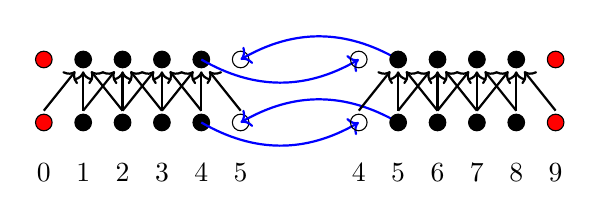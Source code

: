 \begin{tikzpicture}
  \draw[fill=red]   (0.0,-0.2) node[anchor=north] {0};
  \draw[fill=black] (0.5,-0.2) node[anchor=north] {1};
  \draw[fill=black] (1.0,-0.2) node[anchor=north] {2};
  \draw[fill=black] (1.5,-0.2) node[anchor=north] {3};
  \draw[fill=black] (2.0,-0.2) node[anchor=north] {4};
  \draw             (2.5,-0.2) node[anchor=north] {5};
  
  \draw             (4.0,-0.2) node[anchor=north] {4};
  \draw[fill=black] (4.5,-0.2) node[anchor=north] {5};
  \draw[fill=black] (5.0,-0.2) node[anchor=north] {6};
  \draw[fill=black] (5.5,-0.2) node[anchor=north] {7};
  \draw[fill=black] (6.0,-0.2) node[anchor=north] {8};
  \draw[fill=red]   (6.5,-0.2) node[anchor=north] {9};
  
  \draw[fill=red]   (0.0,0.2) circle (3pt);
  \draw[fill=black] (0.5,0.2) circle (3pt);
  \draw[fill=black] (1.0,0.2) circle (3pt);
  \draw[fill=black] (1.5,0.2) circle (3pt);
  \draw[fill=black] (2.0,0.2) circle (3pt);
  \draw             (2.5,0.2) circle (3pt);

  \draw[thick,blue,->] (2.0,0.2) to [out=-30,in=210] (4.0,0.2);
  \draw[thick,blue,->] (4.5,0.2) to [out=150,in=30] (2.5,0.2);
  
  \draw             (4.0,0.2) circle (3pt);
  \draw[fill=black] (4.5,0.2) circle (3pt);
  \draw[fill=black] (5.0,0.2) circle (3pt);
  \draw[fill=black] (5.5,0.2) circle (3pt);
  \draw[fill=black] (6.0,0.2) circle (3pt);
  \draw[fill=red]   (6.5,0.2) circle (3pt);

  \draw[fill=red]   (0.0,1.0) circle (3pt);
  \draw[fill=black] (0.5,1.0) circle (3pt);
  \draw[fill=black] (1.0,1.0) circle (3pt);
  \draw[fill=black] (1.5,1.0) circle (3pt);
  \draw[fill=black] (2.0,1.0) circle (3pt);
  \draw             (2.5,1.0) circle (3pt);

  \draw[thick,blue,->] (2.0,1.0) to [out=-30,in=210] (4.0,1.0);
  \draw[thick,blue,->] (4.5,1.0) to [out=150,in=30]  (2.5,1.0);
        
  \draw             (4.0,1.0) circle (3pt);
  \draw[fill=black] (4.5,1.0) circle (3pt);
  \draw[fill=black] (5.0,1.0) circle (3pt);
  \draw[fill=black] (5.5,1.0) circle (3pt);
  \draw[fill=black] (6.0,1.0) circle (3pt);
  \draw[fill=red]   (6.5,1.0) circle (3pt);

  \draw[->,thick] (0.0,0.35) -- (0.4,0.85);
  \draw[->,thick] (0.5,0.35) -- (0.9,0.85);
  \draw[->,thick] (1.0,0.35) -- (1.4,0.85);
  \draw[->,thick] (1.5,0.35) -- (1.9,0.85);
  \draw[->,thick] (0.5,0.35) -- (0.5,0.85);
  \draw[->,thick] (1.0,0.35) -- (1.0,0.85);
  \draw[->,thick] (1.5,0.35) -- (1.5,0.85);
  \draw[->,thick] (2.0,0.35) -- (2.0,0.85);
  \draw[->,thick] (1.0,0.35) -- (0.6,0.85);
  \draw[->,thick] (1.5,0.35) -- (1.1,0.85);
  \draw[->,thick] (2.0,0.35) -- (1.6,0.85);
  \draw[->,thick] (2.5,0.35) -- (2.1,0.85);

  \draw[->,thick] (4.0,0.35) -- (4.4,0.85);
  \draw[->,thick] (4.5,0.35) -- (4.9,0.85);
  \draw[->,thick] (5.0,0.35) -- (5.4,0.85);
  \draw[->,thick] (5.5,0.35) -- (5.9,0.85);
  \draw[->,thick] (4.5,0.35) -- (4.5,0.85);
  \draw[->,thick] (5.0,0.35) -- (5.0,0.85);
  \draw[->,thick] (5.5,0.35) -- (5.5,0.85);
  \draw[->,thick] (6.0,0.35) -- (6.0,0.85);
  \draw[->,thick] (5.0,0.35) -- (4.6,0.85);
  \draw[->,thick] (5.5,0.35) -- (5.1,0.85);
  \draw[->,thick] (6.0,0.35) -- (5.6,0.85);
  \draw[->,thick] (6.5,0.35) -- (6.1,0.85);

\end{tikzpicture}
